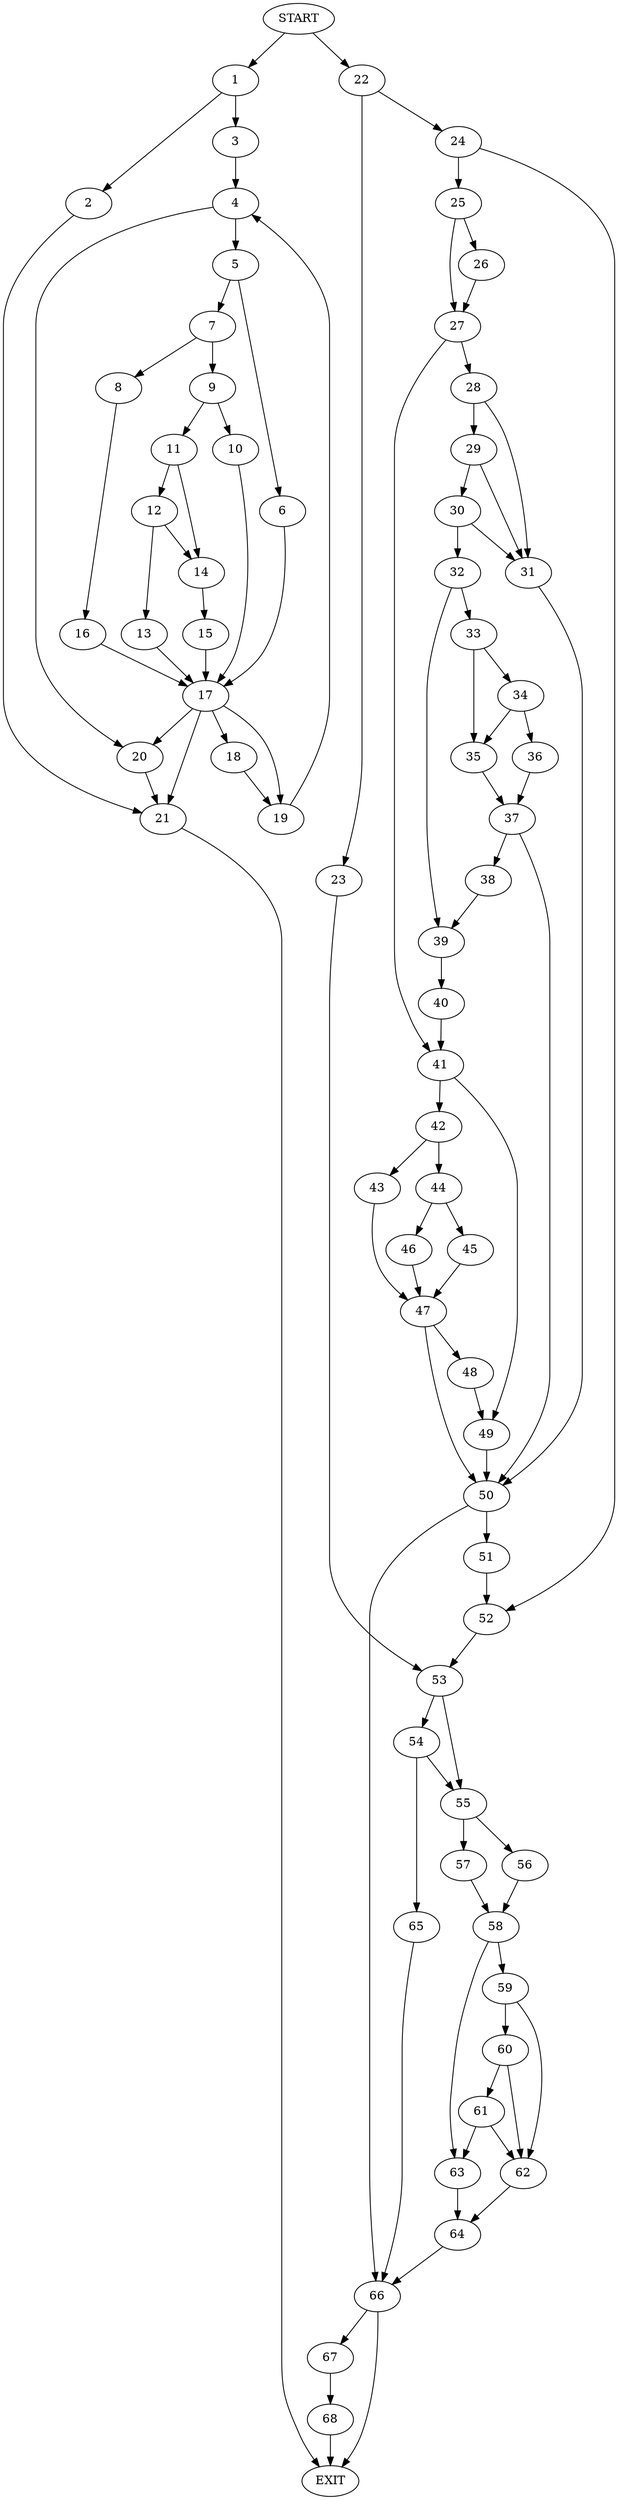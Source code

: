 digraph { 
0 [label="START"];
1;
2;
3;
4;
5;
6;
7;
8;
9;
10;
11;
12;
13;
14;
15;
16;
17;
18;
19;
20;
21;
22;
23;
24;
25;
26;
27;
28;
29;
30;
31;
32;
33;
34;
35;
36;
37;
38;
39;
40;
41;
42;
43;
44;
45;
46;
47;
48;
49;
50;
51;
52;
53;
54;
55;
56;
57;
58;
59;
60;
61;
62;
63;
64;
65;
66;
67;
68;
69[label="EXIT"];
0 -> 1;
0 -> 22;
1 -> 2;
1 -> 3;
2 -> 21;
3 -> 4;
4 -> 5;
4 -> 20;
5 -> 7;
5 -> 6;
6 -> 17;
7 -> 8;
7 -> 9;
8 -> 16;
9 -> 10;
9 -> 11;
10 -> 17;
11 -> 12;
11 -> 14;
12 -> 13;
12 -> 14;
13 -> 17;
14 -> 15;
15 -> 17;
16 -> 17;
17 -> 21;
17 -> 18;
17:s2 -> 19;
17:s3 -> 20;
18 -> 19;
19 -> 4;
20 -> 21;
21 -> 69;
22 -> 23;
22 -> 24;
23 -> 53;
24 -> 25;
24 -> 52;
25 -> 26;
25 -> 27;
26 -> 27;
27 -> 28;
27 -> 41;
28 -> 31;
28 -> 29;
29 -> 31;
29 -> 30;
30 -> 31;
30 -> 32;
31 -> 50;
32 -> 33;
32 -> 39;
33 -> 35;
33 -> 34;
34 -> 35;
34 -> 36;
35 -> 37;
36 -> 37;
37 -> 50;
37 -> 38;
38 -> 39;
39 -> 40;
40 -> 41;
41 -> 42;
41 -> 49;
42 -> 43;
42 -> 44;
43 -> 47;
44 -> 45;
44 -> 46;
45 -> 47;
46 -> 47;
47 -> 50;
47 -> 48;
48 -> 49;
49 -> 50;
50 -> 66;
50 -> 51;
51 -> 52;
52 -> 53;
53 -> 55;
53 -> 54;
54 -> 55;
54 -> 65;
55 -> 56;
55 -> 57;
56 -> 58;
57 -> 58;
58 -> 59;
58 -> 63;
59 -> 62;
59 -> 60;
60 -> 62;
60 -> 61;
61 -> 63;
61 -> 62;
62 -> 64;
63 -> 64;
64 -> 66;
65 -> 66;
66 -> 69;
66 -> 67;
67 -> 68;
68 -> 69;
}